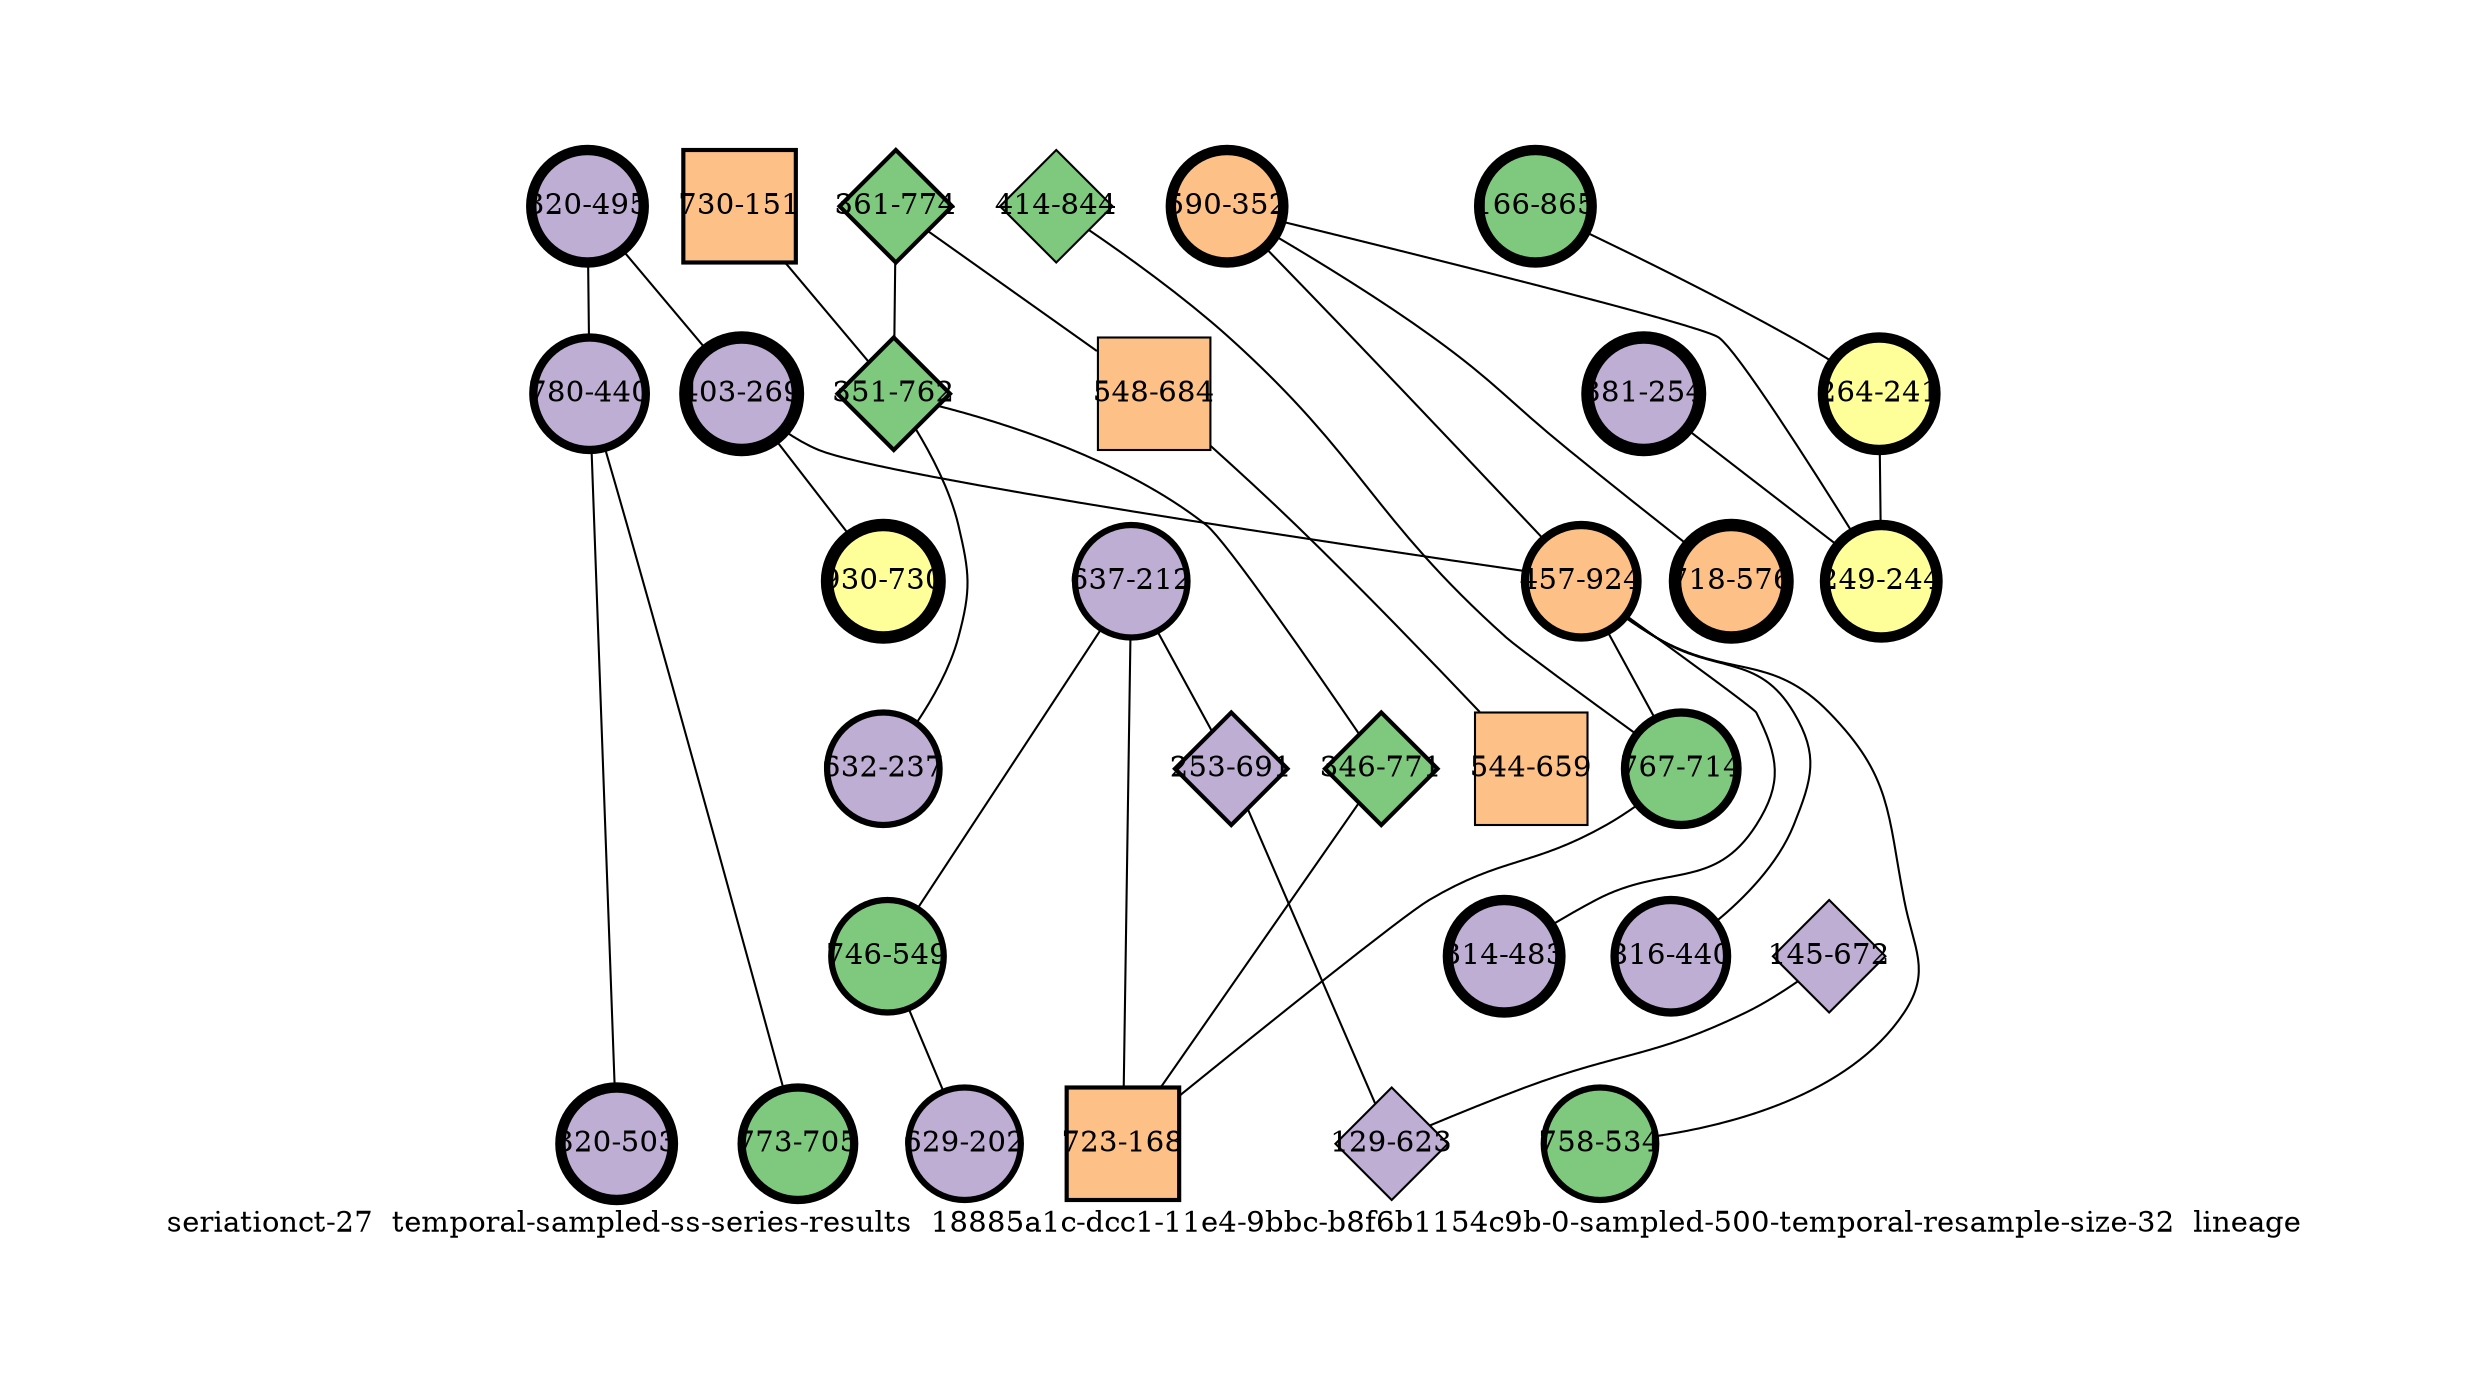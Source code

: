 strict graph "seriationct-27  temporal-sampled-ss-series-results  18885a1c-dcc1-11e4-9bbc-b8f6b1154c9b-0-sampled-500-temporal-resample-size-32  lineage" {
labelloc=b;
ratio=auto;
pad="1.0";
label="seriationct-27  temporal-sampled-ss-series-results  18885a1c-dcc1-11e4-9bbc-b8f6b1154c9b-0-sampled-500-temporal-resample-size-32  lineage";
node [width="0.75", style=filled, fixedsize=true, height="0.75", shape=circle, label=""];
0 [xCoordinate="495.0", appears_in_slice=5, yCoordinate="320.0", colorscheme=accent6, lineage_id=0, short_label="320-495", label="320-495", shape=circle, cluster_id=1, fillcolor=2, size="500.0", id=3, penwidth="5.0"];
1 [xCoordinate="151.0", appears_in_slice=2, yCoordinate="730.0", colorscheme=accent6, lineage_id=1, short_label="730-151", label="730-151", shape=square, cluster_id=2, fillcolor=3, size="500.0", id=1, penwidth="2.0"];
2 [xCoordinate="774.0", appears_in_slice=2, yCoordinate="361.0", colorscheme=accent6, lineage_id=2, short_label="361-774", label="361-774", shape=diamond, cluster_id=0, fillcolor=1, size="500.0", id=2, penwidth="2.0"];
3 [xCoordinate="212.0", appears_in_slice=3, yCoordinate="637.0", colorscheme=accent6, lineage_id=0, short_label="637-212", label="637-212", shape=circle, cluster_id=1, fillcolor=2, size="500.0", id=0, penwidth="3.0"];
4 [xCoordinate="440.0", appears_in_slice=4, yCoordinate="780.0", colorscheme=accent6, lineage_id=0, short_label="780-440", label="780-440", shape=circle, cluster_id=1, fillcolor=2, size="500.0", id=4, penwidth="4.0"];
5 [xCoordinate="352.0", appears_in_slice=5, yCoordinate="590.0", colorscheme=accent6, lineage_id=0, short_label="590-352", label="590-352", shape=circle, cluster_id=2, fillcolor=3, size="500.0", id=5, penwidth="5.0"];
6 [xCoordinate="269.0", appears_in_slice=6, yCoordinate="403.0", colorscheme=accent6, lineage_id=0, short_label="403-269", label="403-269", shape=circle, cluster_id=1, fillcolor=2, size="500.0", id=6, penwidth="6.0"];
7 [xCoordinate="865.0", appears_in_slice=5, yCoordinate="166.0", colorscheme=accent6, lineage_id=0, short_label="166-865", label="166-865", shape=circle, cluster_id=0, fillcolor=1, size="500.0", id=7, penwidth="5.0"];
8 [xCoordinate="762.0", appears_in_slice=2, yCoordinate="351.0", colorscheme=accent6, lineage_id=2, short_label="351-762", label="351-762", shape=diamond, cluster_id=0, fillcolor=1, size="500.0", id=8, penwidth="2.0"];
9 [xCoordinate="924.0", appears_in_slice=4, yCoordinate="457.0", colorscheme=accent6, lineage_id=0, short_label="457-924", label="457-924", shape=circle, cluster_id=2, fillcolor=3, size="500.0", id=9, penwidth="4.0"];
10 [xCoordinate="254.0", appears_in_slice=6, yCoordinate="381.0", colorscheme=accent6, lineage_id=0, short_label="381-254", label="381-254", shape=circle, cluster_id=1, fillcolor=2, size="500.0", id=10, penwidth="6.0"];
11 [xCoordinate="483.0", appears_in_slice=5, yCoordinate="314.0", colorscheme=accent6, lineage_id=0, short_label="314-483", label="314-483", shape=circle, cluster_id=1, fillcolor=2, size="500.0", id=11, penwidth="5.0"];
12 [xCoordinate="705.0", appears_in_slice=4, yCoordinate="773.0", colorscheme=accent6, lineage_id=0, short_label="773-705", label="773-705", shape=circle, cluster_id=0, fillcolor=1, size="500.0", id=12, penwidth="4.0"];
13 [xCoordinate="691.0", appears_in_slice=2, yCoordinate="253.0", colorscheme=accent6, lineage_id=2, short_label="253-691", label="253-691", shape=diamond, cluster_id=1, fillcolor=2, size="500.0", id=13, penwidth="2.0"];
14 [xCoordinate="576.0", appears_in_slice=6, yCoordinate="718.0", colorscheme=accent6, lineage_id=0, short_label="718-576", label="718-576", shape=circle, cluster_id=2, fillcolor=3, size="500.0", id=26, penwidth="6.0"];
15 [xCoordinate="534.0", appears_in_slice=3, yCoordinate="758.0", colorscheme=accent6, lineage_id=0, short_label="758-534", label="758-534", shape=circle, cluster_id=0, fillcolor=1, size="500.0", id=15, penwidth="3.0"];
16 [xCoordinate="241.0", appears_in_slice=5, yCoordinate="264.0", colorscheme=accent6, lineage_id=0, short_label="264-241", label="264-241", shape=circle, cluster_id=3, fillcolor=4, size="500.0", id=16, penwidth="5.0"];
17 [xCoordinate="549.0", appears_in_slice=3, yCoordinate="746.0", colorscheme=accent6, lineage_id=0, short_label="746-549", label="746-549", shape=circle, cluster_id=0, fillcolor=1, size="500.0", id=17, penwidth="3.0"];
18 [xCoordinate="672.0", appears_in_slice=1, yCoordinate="145.0", colorscheme=accent6, lineage_id=2, short_label="145-672", label="145-672", shape=diamond, cluster_id=1, fillcolor=2, size="500.0", id=18, penwidth="1.0"];
19 [xCoordinate="440.0", appears_in_slice=4, yCoordinate="816.0", colorscheme=accent6, lineage_id=0, short_label="816-440", label="816-440", shape=circle, cluster_id=1, fillcolor=2, size="500.0", id=23, penwidth="4.0"];
20 [xCoordinate="771.0", appears_in_slice=2, yCoordinate="346.0", colorscheme=accent6, lineage_id=2, short_label="346-771", label="346-771", shape=diamond, cluster_id=0, fillcolor=1, size="500.0", id=20, penwidth="2.0"];
21 [xCoordinate="844.0", appears_in_slice=1, yCoordinate="414.0", colorscheme=accent6, lineage_id=2, short_label="414-844", label="414-844", shape=diamond, cluster_id=0, fillcolor=1, size="500.0", id=21, penwidth="1.0"];
22 [xCoordinate="684.0", appears_in_slice=1, yCoordinate="548.0", colorscheme=accent6, lineage_id=1, short_label="548-684", label="548-684", shape=square, cluster_id=2, fillcolor=3, size="500.0", id=22, penwidth="1.0"];
23 [xCoordinate="202.0", appears_in_slice=3, yCoordinate="629.0", colorscheme=accent6, lineage_id=0, short_label="629-202", label="629-202", shape=circle, cluster_id=1, fillcolor=2, size="500.0", id=19, penwidth="3.0"];
24 [xCoordinate="237.0", appears_in_slice=3, yCoordinate="632.0", colorscheme=accent6, lineage_id=0, short_label="632-237", label="632-237", shape=circle, cluster_id=1, fillcolor=2, size="500.0", id=24, penwidth="3.0"];
25 [xCoordinate="623.0", appears_in_slice=1, yCoordinate="129.0", colorscheme=accent6, lineage_id=2, short_label="129-623", label="129-623", shape=diamond, cluster_id=1, fillcolor=2, size="500.0", id=25, penwidth="1.0"];
26 [xCoordinate="714.0", appears_in_slice=4, yCoordinate="767.0", colorscheme=accent6, lineage_id=0, short_label="767-714", label="767-714", shape=circle, cluster_id=0, fillcolor=1, size="500.0", id=14, penwidth="4.0"];
27 [xCoordinate="168.0", appears_in_slice=2, yCoordinate="723.0", colorscheme=accent6, lineage_id=1, short_label="723-168", label="723-168", shape=square, cluster_id=2, fillcolor=3, size="500.0", id=27, penwidth="2.0"];
28 [xCoordinate="503.0", appears_in_slice=5, yCoordinate="320.0", colorscheme=accent6, lineage_id=0, short_label="320-503", label="320-503", shape=circle, cluster_id=1, fillcolor=2, size="500.0", id=28, penwidth="5.0"];
29 [xCoordinate="659.0", appears_in_slice=1, yCoordinate="544.0", colorscheme=accent6, lineage_id=1, short_label="544-659", label="544-659", shape=square, cluster_id=2, fillcolor=3, size="500.0", id=29, penwidth="1.0"];
30 [xCoordinate="730.0", appears_in_slice=6, yCoordinate="930.0", colorscheme=accent6, lineage_id=0, short_label="930-730", label="930-730", shape=circle, cluster_id=3, fillcolor=4, size="500.0", id=30, penwidth="6.0"];
31 [xCoordinate="244.0", appears_in_slice=5, yCoordinate="249.0", colorscheme=accent6, lineage_id=0, short_label="249-244", label="249-244", shape=circle, cluster_id=3, fillcolor=4, size="500.0", id=31, penwidth="5.0"];
0 -- 4  [inverseweight="4.86331623935", weight="0.2056210106"];
0 -- 6  [inverseweight="2.39599494365", weight="0.417363151224"];
1 -- 8  [inverseweight="39.5284707521", weight="0.0252982212813"];
2 -- 8  [inverseweight="24.8759297552", weight="0.0401995024845"];
2 -- 22  [inverseweight="3.73155110576", weight="0.267985074211"];
3 -- 17  [inverseweight="4.01583756657", weight="0.249014055828"];
3 -- 27  [inverseweight="3.44100057923", weight="0.290613144919"];
3 -- 13  [inverseweight="3.13727902569", weight="0.31874754901"];
4 -- 28  [inverseweight="10.3717476706", weight="0.0964157663456"];
4 -- 12  [inverseweight="51.5710623129", weight="0.0193907194297"];
5 -- 9  [inverseweight="1.84772505863", weight="0.541206060572"];
5 -- 14  [inverseweight="1.75245603572", weight="0.570627724528"];
5 -- 31  [inverseweight="19.8889321044", weight="0.0502792203599"];
6 -- 9  [inverseweight="2.09419606218", weight="0.477510209315"];
6 -- 30  [inverseweight="19.7642353761", weight="0.0505964425627"];
7 -- 16  [inverseweight="20.9426954146", weight="0.0477493455453"];
8 -- 24  [inverseweight="4.52567456813", weight="0.220961535114"];
8 -- 20  [inverseweight="2.5506884472", weight="0.392051017088"];
9 -- 11  [inverseweight="1.78980537927", weight="0.558719965636"];
9 -- 15  [inverseweight="2.11818774211", weight="0.472101683962"];
9 -- 19  [inverseweight="2.25211516639", weight="0.444027026204"];
9 -- 26  [inverseweight="2.27315000522", weight="0.43991817421"];
10 -- 31  [inverseweight="2.09122663581", weight="0.478188247451"];
13 -- 25  [inverseweight="5.85526660456", weight="0.170786416322"];
16 -- 31  [inverseweight="21.8844054766", weight="0.0456946386352"];
17 -- 23  [inverseweight="20.1783578068", weight="0.0495580467735"];
18 -- 25  [inverseweight="21.7597069945", weight="0.0459565011723"];
20 -- 27  [inverseweight="10.3142124626", weight="0.0969535971483"];
21 -- 26  [inverseweight="1.23151215141", weight="0.812009852157"];
22 -- 29  [inverseweight="14.3739893644", weight="0.0695701085237"];
26 -- 27  [inverseweight="2.32379744389", weight="0.430330105849"];
}
